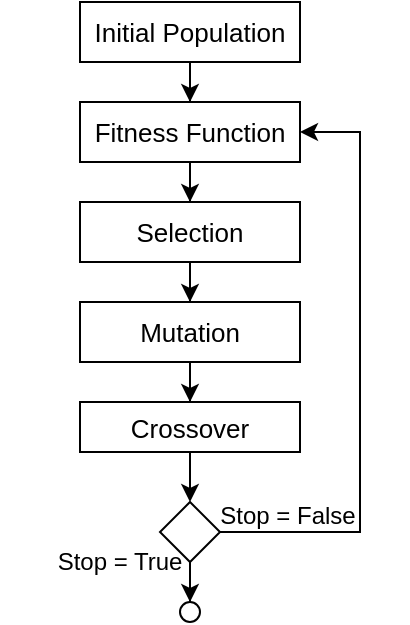 <mxfile version="14.4.3" type="device"><diagram id="qQhJVw2VtPe6NcMpeFWH" name="第 1 页"><mxGraphModel dx="621" dy="466" grid="1" gridSize="10" guides="1" tooltips="1" connect="1" arrows="1" fold="1" page="1" pageScale="1" pageWidth="827" pageHeight="1169" math="0" shadow="0"><root><mxCell id="0"/><mxCell id="1" parent="0"/><mxCell id="-W3fvvH94DiTLiryYCiT-13" style="edgeStyle=orthogonalEdgeStyle;rounded=0;orthogonalLoop=1;jettySize=auto;html=1;entryX=0.5;entryY=0;entryDx=0;entryDy=0;fontSize=19;" edge="1" parent="1" source="-W3fvvH94DiTLiryYCiT-6" target="-W3fvvH94DiTLiryYCiT-7"><mxGeometry relative="1" as="geometry"/></mxCell><mxCell id="-W3fvvH94DiTLiryYCiT-6" value="Initial Population" style="rounded=0;html=1;whiteSpace=wrap;fontSize=13;" vertex="1" parent="1"><mxGeometry x="400" y="230" width="110" height="30" as="geometry"/></mxCell><mxCell id="-W3fvvH94DiTLiryYCiT-14" style="edgeStyle=orthogonalEdgeStyle;rounded=0;orthogonalLoop=1;jettySize=auto;html=1;entryX=0.5;entryY=0;entryDx=0;entryDy=0;fontSize=19;" edge="1" parent="1" source="-W3fvvH94DiTLiryYCiT-7" target="-W3fvvH94DiTLiryYCiT-10"><mxGeometry relative="1" as="geometry"><mxPoint x="460" y="390" as="targetPoint"/></mxGeometry></mxCell><mxCell id="-W3fvvH94DiTLiryYCiT-7" value="&lt;span style=&quot;font-size: 13px;&quot;&gt;Fitness Function&lt;/span&gt;" style="rounded=0;html=1;whiteSpace=wrap;fontSize=13;" vertex="1" parent="1"><mxGeometry x="400" y="280" width="110" height="30" as="geometry"/></mxCell><mxCell id="-W3fvvH94DiTLiryYCiT-15" style="edgeStyle=orthogonalEdgeStyle;rounded=0;orthogonalLoop=1;jettySize=auto;html=1;entryX=0.5;entryY=0;entryDx=0;entryDy=0;fontSize=19;" edge="1" parent="1" source="-W3fvvH94DiTLiryYCiT-10" target="-W3fvvH94DiTLiryYCiT-12"><mxGeometry relative="1" as="geometry"/></mxCell><mxCell id="-W3fvvH94DiTLiryYCiT-10" value="Selection" style="rounded=0;html=1;whiteSpace=wrap;fontSize=13;" vertex="1" parent="1"><mxGeometry x="400" y="330" width="110" height="30" as="geometry"/></mxCell><mxCell id="-W3fvvH94DiTLiryYCiT-17" style="edgeStyle=orthogonalEdgeStyle;rounded=0;orthogonalLoop=1;jettySize=auto;html=1;fontSize=19;entryX=0.5;entryY=0;entryDx=0;entryDy=0;" edge="1" parent="1" source="-W3fvvH94DiTLiryYCiT-11" target="-W3fvvH94DiTLiryYCiT-18"><mxGeometry relative="1" as="geometry"><mxPoint x="460" y="510" as="targetPoint"/></mxGeometry></mxCell><mxCell id="-W3fvvH94DiTLiryYCiT-11" value="Crossover" style="rounded=0;html=1;whiteSpace=wrap;fontSize=13;" vertex="1" parent="1"><mxGeometry x="400" y="430" width="110" height="25" as="geometry"/></mxCell><mxCell id="-W3fvvH94DiTLiryYCiT-16" style="edgeStyle=orthogonalEdgeStyle;rounded=0;orthogonalLoop=1;jettySize=auto;html=1;entryX=0.5;entryY=0;entryDx=0;entryDy=0;fontSize=19;" edge="1" parent="1" source="-W3fvvH94DiTLiryYCiT-12" target="-W3fvvH94DiTLiryYCiT-11"><mxGeometry relative="1" as="geometry"/></mxCell><mxCell id="-W3fvvH94DiTLiryYCiT-12" value="Mutation" style="rounded=0;html=1;whiteSpace=wrap;fontSize=13;" vertex="1" parent="1"><mxGeometry x="400" y="380" width="110" height="30" as="geometry"/></mxCell><mxCell id="-W3fvvH94DiTLiryYCiT-25" style="edgeStyle=orthogonalEdgeStyle;rounded=0;orthogonalLoop=1;jettySize=auto;html=1;fontSize=13;entryX=1;entryY=0.5;entryDx=0;entryDy=0;" edge="1" parent="1" source="-W3fvvH94DiTLiryYCiT-18" target="-W3fvvH94DiTLiryYCiT-7"><mxGeometry relative="1" as="geometry"><mxPoint x="560" y="290" as="targetPoint"/><Array as="points"><mxPoint x="540" y="495"/><mxPoint x="540" y="295"/></Array></mxGeometry></mxCell><mxCell id="-W3fvvH94DiTLiryYCiT-27" style="edgeStyle=orthogonalEdgeStyle;rounded=0;orthogonalLoop=1;jettySize=auto;html=1;entryX=0.5;entryY=0;entryDx=0;entryDy=0;fontSize=12;" edge="1" parent="1" source="-W3fvvH94DiTLiryYCiT-18" target="-W3fvvH94DiTLiryYCiT-21"><mxGeometry relative="1" as="geometry"/></mxCell><mxCell id="-W3fvvH94DiTLiryYCiT-18" value="" style="rhombus;whiteSpace=wrap;html=1;fontSize=19;" vertex="1" parent="1"><mxGeometry x="440" y="480" width="30" height="30" as="geometry"/></mxCell><mxCell id="-W3fvvH94DiTLiryYCiT-21" value="" style="ellipse;whiteSpace=wrap;html=1;aspect=fixed;fontSize=19;" vertex="1" parent="1"><mxGeometry x="450" y="530" width="10" height="10" as="geometry"/></mxCell><mxCell id="-W3fvvH94DiTLiryYCiT-22" value="Stop = False" style="text;html=1;strokeColor=none;fillColor=none;align=center;verticalAlign=middle;whiteSpace=wrap;rounded=0;fontSize=12;" vertex="1" parent="1"><mxGeometry x="444" y="477" width="120" height="20" as="geometry"/></mxCell><mxCell id="-W3fvvH94DiTLiryYCiT-23" value="Stop = True" style="text;html=1;strokeColor=none;fillColor=none;align=center;verticalAlign=middle;whiteSpace=wrap;rounded=0;fontSize=12;" vertex="1" parent="1"><mxGeometry x="360" y="500" width="120" height="20" as="geometry"/></mxCell></root></mxGraphModel></diagram></mxfile>